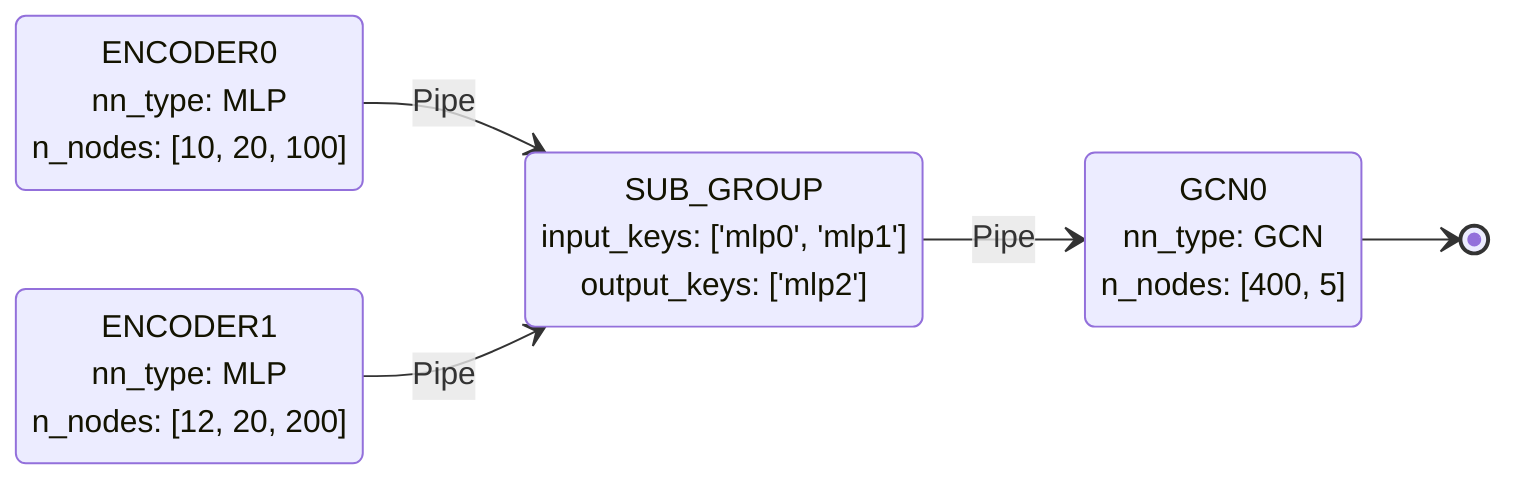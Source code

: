 stateDiagram
    direction LR
    classDef alignCenter text-align:center
    state "ENCODER0
nn_type: MLP
n_nodes: [10, 20, 100]" as state_0
    state "ENCODER1
nn_type: MLP
n_nodes: [12, 20, 200]" as state_1
    state "SUB_GROUP
input_keys: ['mlp0', 'mlp1']
output_keys: ['mlp2']" as state_2
    state "GCN0
nn_type: GCN
n_nodes: [400, 5]" as state_3
    state_0 --> state_2: Pipe
    state_1 --> state_2: Pipe
    state_2 --> state_3: Pipe
    state_3 --> [*]
    class state_0, state_1, state_2, state_3 alignCenter